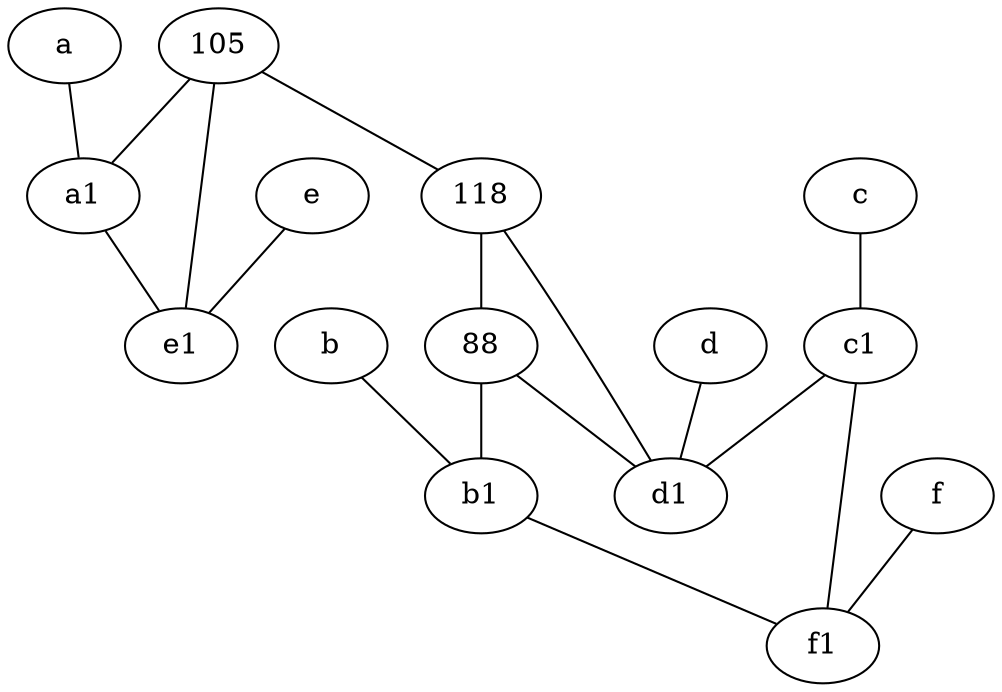graph {
	node [labelfontsize=50]
	a [labelfontsize=50 pos="8,2!"]
	88 [labelfontsize=50]
	c1 [labelfontsize=50 pos="4.5,3!"]
	b1 [labelfontsize=50 pos="9,4!"]
	b [labelfontsize=50 pos="10,4!"]
	f1 [labelfontsize=50 pos="3,8!"]
	105 [labelfontsize=50]
	a1 [labelfontsize=50 pos="8,3!"]
	e1 [labelfontsize=50 pos="7,7!"]
	c [labelfontsize=50 pos="4.5,2!"]
	d [labelfontsize=50 pos="2,5!"]
	118 [labelfontsize=50]
	e [labelfontsize=50 pos="7,9!"]
	f [labelfontsize=50 pos="3,9!"]
	d1 [labelfontsize=50 pos="3,5!"]
	105 -- a1
	105 -- e1
	c -- c1
	88 -- d1
	d -- d1
	118 -- d1
	e -- e1
	a1 -- e1
	a -- a1
	105 -- 118
	b -- b1
	b1 -- f1
	88 -- b1
	118 -- 88
	c1 -- d1
	c1 -- f1
	f -- f1
}
